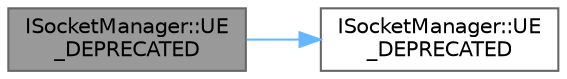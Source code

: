 digraph "ISocketManager::UE_DEPRECATED"
{
 // INTERACTIVE_SVG=YES
 // LATEX_PDF_SIZE
  bgcolor="transparent";
  edge [fontname=Helvetica,fontsize=10,labelfontname=Helvetica,labelfontsize=10];
  node [fontname=Helvetica,fontsize=10,shape=box,height=0.2,width=0.4];
  rankdir="LR";
  Node1 [id="Node000001",label="ISocketManager::UE\l_DEPRECATED",height=0.2,width=0.4,color="gray40", fillcolor="grey60", style="filled", fontcolor="black",tooltip="Deletes the first selected socket."];
  Node1 -> Node2 [id="edge1_Node000001_Node000002",color="steelblue1",style="solid",tooltip=" "];
  Node2 [id="Node000002",label="ISocketManager::UE\l_DEPRECATED",height=0.2,width=0.4,color="grey40", fillcolor="white", style="filled",URL="$dc/d67/classISocketManager.html#a487624f1ca6e00e44e84bb4bae6b6965",tooltip="Retrieves the first selected socket."];
}
